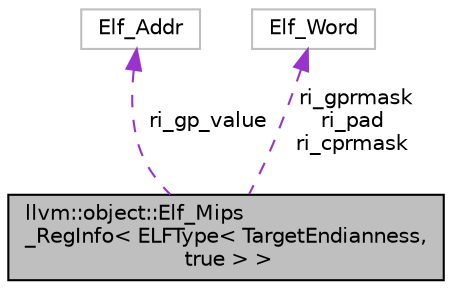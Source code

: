 digraph "llvm::object::Elf_Mips_RegInfo&lt; ELFType&lt; TargetEndianness, true &gt; &gt;"
{
 // LATEX_PDF_SIZE
  bgcolor="transparent";
  edge [fontname="Helvetica",fontsize="10",labelfontname="Helvetica",labelfontsize="10"];
  node [fontname="Helvetica",fontsize="10",shape=record];
  Node1 [label="llvm::object::Elf_Mips\l_RegInfo\< ELFType\< TargetEndianness,\l true \> \>",height=0.2,width=0.4,color="black", fillcolor="grey75", style="filled", fontcolor="black",tooltip=" "];
  Node2 -> Node1 [dir="back",color="darkorchid3",fontsize="10",style="dashed",label=" ri_gp_value" ,fontname="Helvetica"];
  Node2 [label="Elf_Addr",height=0.2,width=0.4,color="grey75",tooltip=" "];
  Node3 -> Node1 [dir="back",color="darkorchid3",fontsize="10",style="dashed",label=" ri_gprmask\nri_pad\nri_cprmask" ,fontname="Helvetica"];
  Node3 [label="Elf_Word",height=0.2,width=0.4,color="grey75",tooltip=" "];
}
